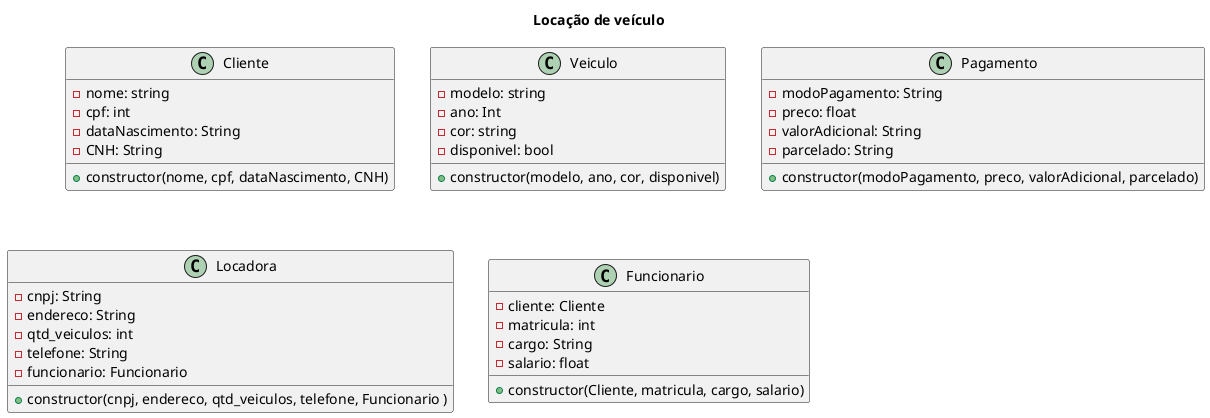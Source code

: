 @startuml Locacao de veículo

title Locação de veículo

class Cliente{
    - nome: string
    - cpf: int
    - dataNascimento: String
    - CNH: String
    + constructor(nome, cpf, dataNascimento, CNH)
}

class Veiculo{
    - modelo: string
    - ano: Int
    - cor: string
    - disponivel: bool
    + constructor(modelo, ano, cor, disponivel)
}

class Pagamento{
    - modoPagamento: String
    - preco: float
    - valorAdicional: String
    - parcelado: String
    + constructor(modoPagamento, preco, valorAdicional, parcelado)
}

class Locadora{
    - cnpj: String
    - endereco: String
    - qtd_veiculos: int
    - telefone: String
    - funcionario: Funcionario
    + constructor(cnpj, endereco, qtd_veiculos, telefone, Funcionario )
}

class Funcionario{
    - cliente: Cliente
    - matricula: int
    - cargo: String
    - salario: float
    + constructor(Cliente, matricula, cargo, salario)

}



@enduml